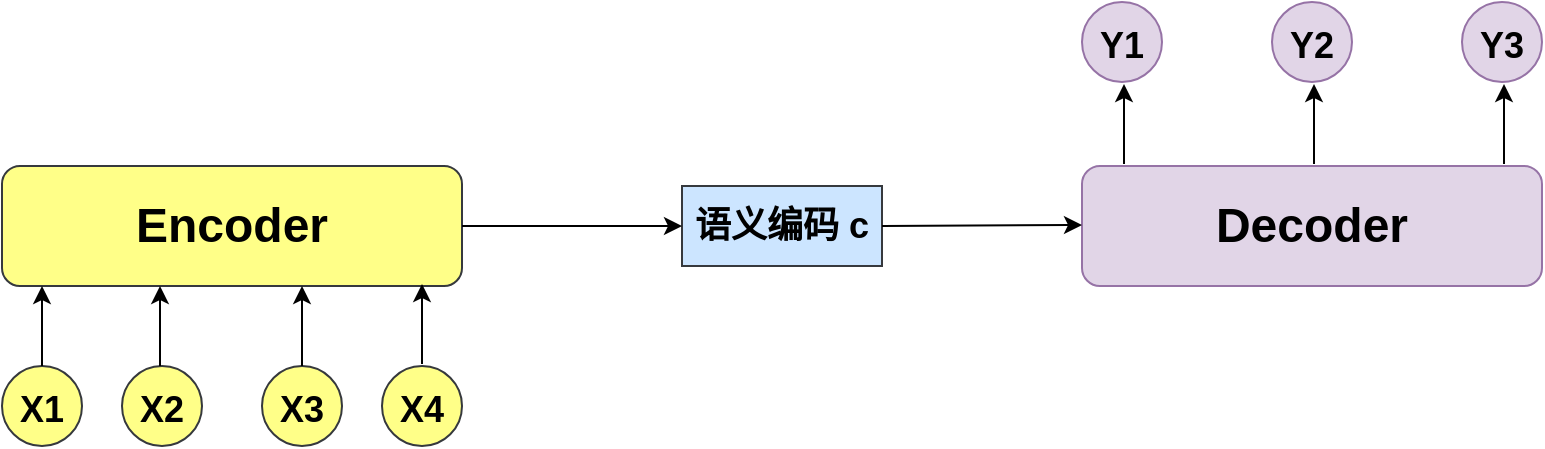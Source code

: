 <mxfile version="15.7.2" type="github">
  <diagram id="Wa5D1R9OH382YsMJsBRN" name="Page-1">
    <mxGraphModel dx="1038" dy="547" grid="1" gridSize="10" guides="1" tooltips="1" connect="1" arrows="1" fold="1" page="1" pageScale="1" pageWidth="827" pageHeight="1169" math="0" shadow="0">
      <root>
        <mxCell id="0" />
        <mxCell id="1" parent="0" />
        <mxCell id="JUvynKjw1yb-TWxYh79n-1" value="&lt;font style=&quot;font-size: 24px&quot;&gt;&lt;b&gt;Encoder&lt;/b&gt;&lt;/font&gt;" style="rounded=1;whiteSpace=wrap;html=1;fillColor=#ffff88;strokeColor=#36393d;" vertex="1" parent="1">
          <mxGeometry x="40" y="220" width="230" height="60" as="geometry" />
        </mxCell>
        <mxCell id="JUvynKjw1yb-TWxYh79n-2" value="&lt;font style=&quot;font-size: 24px&quot;&gt;&lt;b&gt;Decoder&lt;/b&gt;&lt;/font&gt;" style="rounded=1;whiteSpace=wrap;html=1;fillColor=#e1d5e7;strokeColor=#9673a6;" vertex="1" parent="1">
          <mxGeometry x="580" y="220" width="230" height="60" as="geometry" />
        </mxCell>
        <mxCell id="JUvynKjw1yb-TWxYh79n-3" value="&lt;font style=&quot;font-size: 18px&quot;&gt;&lt;b&gt;语义编码 c&lt;/b&gt;&lt;/font&gt;" style="rounded=0;whiteSpace=wrap;html=1;fillColor=#cce5ff;strokeColor=#36393d;" vertex="1" parent="1">
          <mxGeometry x="380" y="230" width="100" height="40" as="geometry" />
        </mxCell>
        <mxCell id="JUvynKjw1yb-TWxYh79n-4" value="&lt;font style=&quot;font-size: 18px&quot;&gt;&lt;b&gt;X1&lt;/b&gt;&lt;/font&gt;" style="ellipse;whiteSpace=wrap;html=1;aspect=fixed;fontSize=24;fillColor=#ffff88;strokeColor=#36393d;" vertex="1" parent="1">
          <mxGeometry x="40" y="320" width="40" height="40" as="geometry" />
        </mxCell>
        <mxCell id="JUvynKjw1yb-TWxYh79n-5" value="&lt;font style=&quot;font-size: 18px&quot;&gt;&lt;b&gt;X2&lt;/b&gt;&lt;/font&gt;" style="ellipse;whiteSpace=wrap;html=1;aspect=fixed;fontSize=24;fillColor=#ffff88;strokeColor=#36393d;" vertex="1" parent="1">
          <mxGeometry x="100" y="320" width="40" height="40" as="geometry" />
        </mxCell>
        <mxCell id="JUvynKjw1yb-TWxYh79n-6" value="&lt;font style=&quot;font-size: 18px&quot;&gt;&lt;b&gt;X3&lt;/b&gt;&lt;/font&gt;" style="ellipse;whiteSpace=wrap;html=1;aspect=fixed;fontSize=24;fillColor=#ffff88;strokeColor=#36393d;" vertex="1" parent="1">
          <mxGeometry x="170" y="320" width="40" height="40" as="geometry" />
        </mxCell>
        <mxCell id="JUvynKjw1yb-TWxYh79n-7" value="&lt;font style=&quot;font-size: 18px&quot;&gt;&lt;b&gt;X4&lt;/b&gt;&lt;/font&gt;" style="ellipse;whiteSpace=wrap;html=1;aspect=fixed;fontSize=24;fillColor=#ffff88;strokeColor=#36393d;" vertex="1" parent="1">
          <mxGeometry x="230" y="320" width="40" height="40" as="geometry" />
        </mxCell>
        <mxCell id="JUvynKjw1yb-TWxYh79n-8" value="&lt;font style=&quot;font-size: 18px&quot;&gt;&lt;b&gt;Y1&lt;/b&gt;&lt;/font&gt;" style="ellipse;whiteSpace=wrap;html=1;aspect=fixed;fontSize=24;fillColor=#e1d5e7;strokeColor=#9673a6;" vertex="1" parent="1">
          <mxGeometry x="580" y="138" width="40" height="40" as="geometry" />
        </mxCell>
        <mxCell id="JUvynKjw1yb-TWxYh79n-13" value="" style="endArrow=classic;html=1;rounded=0;fontSize=18;exitX=0.5;exitY=0;exitDx=0;exitDy=0;" edge="1" parent="1" source="JUvynKjw1yb-TWxYh79n-4">
          <mxGeometry width="50" height="50" relative="1" as="geometry">
            <mxPoint x="60" y="310" as="sourcePoint" />
            <mxPoint x="60" y="280" as="targetPoint" />
          </mxGeometry>
        </mxCell>
        <mxCell id="JUvynKjw1yb-TWxYh79n-14" value="" style="endArrow=classic;html=1;rounded=0;fontSize=18;exitX=0.5;exitY=0;exitDx=0;exitDy=0;" edge="1" parent="1">
          <mxGeometry width="50" height="50" relative="1" as="geometry">
            <mxPoint x="119" y="320" as="sourcePoint" />
            <mxPoint x="119" y="280" as="targetPoint" />
          </mxGeometry>
        </mxCell>
        <mxCell id="JUvynKjw1yb-TWxYh79n-16" value="" style="endArrow=classic;html=1;rounded=0;fontSize=18;exitX=0.5;exitY=0;exitDx=0;exitDy=0;" edge="1" parent="1">
          <mxGeometry width="50" height="50" relative="1" as="geometry">
            <mxPoint x="190" y="320" as="sourcePoint" />
            <mxPoint x="190" y="280" as="targetPoint" />
          </mxGeometry>
        </mxCell>
        <mxCell id="JUvynKjw1yb-TWxYh79n-17" value="" style="endArrow=classic;html=1;rounded=0;fontSize=18;exitX=0.5;exitY=0;exitDx=0;exitDy=0;" edge="1" parent="1">
          <mxGeometry width="50" height="50" relative="1" as="geometry">
            <mxPoint x="250" y="319" as="sourcePoint" />
            <mxPoint x="250" y="279" as="targetPoint" />
          </mxGeometry>
        </mxCell>
        <mxCell id="JUvynKjw1yb-TWxYh79n-26" value="" style="endArrow=classic;html=1;rounded=0;fontSize=18;" edge="1" parent="1">
          <mxGeometry width="50" height="50" relative="1" as="geometry">
            <mxPoint x="601" y="219" as="sourcePoint" />
            <mxPoint x="601" y="179" as="targetPoint" />
          </mxGeometry>
        </mxCell>
        <mxCell id="JUvynKjw1yb-TWxYh79n-35" value="&lt;font style=&quot;font-size: 18px&quot;&gt;&lt;b&gt;Y3&lt;/b&gt;&lt;/font&gt;" style="ellipse;whiteSpace=wrap;html=1;aspect=fixed;fontSize=24;fillColor=#e1d5e7;strokeColor=#9673a6;" vertex="1" parent="1">
          <mxGeometry x="770" y="138" width="40" height="40" as="geometry" />
        </mxCell>
        <mxCell id="JUvynKjw1yb-TWxYh79n-36" value="" style="endArrow=classic;html=1;rounded=0;fontSize=18;" edge="1" parent="1">
          <mxGeometry width="50" height="50" relative="1" as="geometry">
            <mxPoint x="791" y="219" as="sourcePoint" />
            <mxPoint x="791" y="179" as="targetPoint" />
          </mxGeometry>
        </mxCell>
        <mxCell id="JUvynKjw1yb-TWxYh79n-37" value="&lt;font style=&quot;font-size: 18px&quot;&gt;&lt;b&gt;Y2&lt;/b&gt;&lt;/font&gt;" style="ellipse;whiteSpace=wrap;html=1;aspect=fixed;fontSize=24;fillColor=#e1d5e7;strokeColor=#9673a6;" vertex="1" parent="1">
          <mxGeometry x="675" y="138" width="40" height="40" as="geometry" />
        </mxCell>
        <mxCell id="JUvynKjw1yb-TWxYh79n-38" value="" style="endArrow=classic;html=1;rounded=0;fontSize=18;" edge="1" parent="1">
          <mxGeometry width="50" height="50" relative="1" as="geometry">
            <mxPoint x="696" y="219" as="sourcePoint" />
            <mxPoint x="696" y="179" as="targetPoint" />
          </mxGeometry>
        </mxCell>
        <mxCell id="JUvynKjw1yb-TWxYh79n-39" value="" style="endArrow=classic;html=1;rounded=0;fontSize=18;exitX=1;exitY=0.5;exitDx=0;exitDy=0;entryX=0;entryY=0.5;entryDx=0;entryDy=0;" edge="1" parent="1" source="JUvynKjw1yb-TWxYh79n-1" target="JUvynKjw1yb-TWxYh79n-3">
          <mxGeometry width="50" height="50" relative="1" as="geometry">
            <mxPoint x="400" y="290" as="sourcePoint" />
            <mxPoint x="450" y="240" as="targetPoint" />
          </mxGeometry>
        </mxCell>
        <mxCell id="JUvynKjw1yb-TWxYh79n-40" value="" style="endArrow=classic;html=1;rounded=0;fontSize=18;entryX=0;entryY=0.5;entryDx=0;entryDy=0;" edge="1" parent="1">
          <mxGeometry width="50" height="50" relative="1" as="geometry">
            <mxPoint x="480" y="250" as="sourcePoint" />
            <mxPoint x="580" y="249.5" as="targetPoint" />
          </mxGeometry>
        </mxCell>
      </root>
    </mxGraphModel>
  </diagram>
</mxfile>
